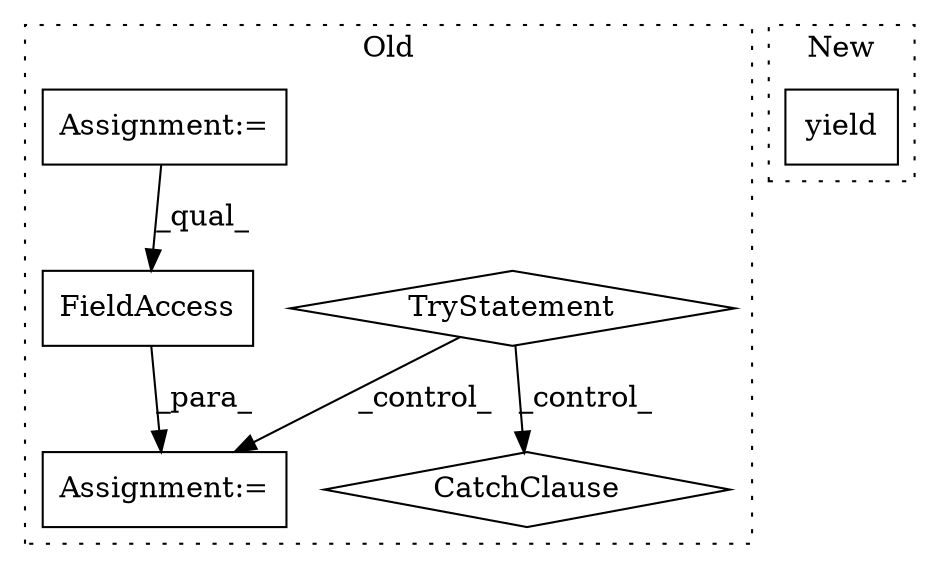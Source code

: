 digraph G {
subgraph cluster0 {
1 [label="CatchClause" a="12" s="2794,2816" l="11,2" shape="diamond"];
3 [label="TryStatement" a="54" s="2296" l="4" shape="diamond"];
4 [label="Assignment:=" a="7" s="2359" l="1" shape="box"];
5 [label="Assignment:=" a="7" s="2137" l="8" shape="box"];
6 [label="FieldAccess" a="22" s="2360" l="19" shape="box"];
label = "Old";
style="dotted";
}
subgraph cluster1 {
2 [label="yield" a="112" s="2770" l="7" shape="box"];
label = "New";
style="dotted";
}
3 -> 4 [label="_control_"];
3 -> 1 [label="_control_"];
5 -> 6 [label="_qual_"];
6 -> 4 [label="_para_"];
}